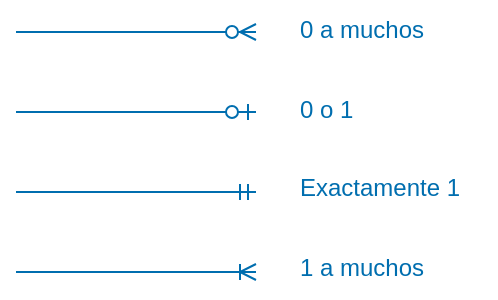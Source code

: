 <mxfile>
    <diagram id="iHY7Q0YXSIqbL3h1X9nX" name="Page-1">
        <mxGraphModel dx="312" dy="267" grid="1" gridSize="10" guides="1" tooltips="1" connect="1" arrows="1" fold="1" page="1" pageScale="1" pageWidth="850" pageHeight="1100" math="0" shadow="0">
            <root>
                <mxCell id="0"/>
                <mxCell id="1" parent="0"/>
                <mxCell id="2" value="" style="edgeStyle=entityRelationEdgeStyle;fontSize=12;html=1;endArrow=ERoneToMany;verticalAlign=middle;fillColor=#1ba1e2;strokeColor=#006EAF;" edge="1" parent="1">
                    <mxGeometry width="100" height="100" relative="1" as="geometry">
                        <mxPoint x="40" y="160" as="sourcePoint"/>
                        <mxPoint x="160" y="160" as="targetPoint"/>
                    </mxGeometry>
                </mxCell>
                <mxCell id="3" value="" style="edgeStyle=entityRelationEdgeStyle;fontSize=12;html=1;endArrow=ERzeroToMany;endFill=1;fillColor=#1ba1e2;strokeColor=#006EAF;" edge="1" parent="1">
                    <mxGeometry width="100" height="100" relative="1" as="geometry">
                        <mxPoint x="40" y="40" as="sourcePoint"/>
                        <mxPoint x="160" y="40" as="targetPoint"/>
                    </mxGeometry>
                </mxCell>
                <mxCell id="4" value="0 a muchos" style="text;html=1;align=left;verticalAlign=middle;resizable=0;points=[];autosize=1;strokeColor=none;fillColor=none;fontColor=#006EAF;" vertex="1" parent="1">
                    <mxGeometry x="180" y="24" width="90" height="30" as="geometry"/>
                </mxCell>
                <mxCell id="5" value="1 a muchos" style="text;html=1;align=left;verticalAlign=middle;resizable=1;points=[];autosize=1;strokeColor=none;fillColor=none;movable=1;rotatable=1;deletable=1;editable=1;connectable=1;fontColor=#006EAF;" vertex="1" parent="1">
                    <mxGeometry x="180" y="143" width="90" height="30" as="geometry"/>
                </mxCell>
                <mxCell id="12" value="" style="edgeStyle=entityRelationEdgeStyle;fontSize=12;html=1;endArrow=ERzeroToOne;endFill=1;fillColor=#1ba1e2;strokeColor=#006EAF;" edge="1" parent="1">
                    <mxGeometry width="100" height="100" relative="1" as="geometry">
                        <mxPoint x="40" y="80" as="sourcePoint"/>
                        <mxPoint x="160" y="80" as="targetPoint"/>
                    </mxGeometry>
                </mxCell>
                <mxCell id="13" value="0 o 1" style="text;html=1;align=left;verticalAlign=middle;resizable=0;points=[];autosize=1;strokeColor=none;fillColor=none;fontColor=#006EAF;" vertex="1" parent="1">
                    <mxGeometry x="180" y="64" width="50" height="30" as="geometry"/>
                </mxCell>
                <mxCell id="14" value="" style="edgeStyle=entityRelationEdgeStyle;fontSize=12;html=1;endArrow=ERmandOne;fillColor=#1ba1e2;strokeColor=#006EAF;" edge="1" parent="1">
                    <mxGeometry width="100" height="100" relative="1" as="geometry">
                        <mxPoint x="40" y="120" as="sourcePoint"/>
                        <mxPoint x="160" y="120" as="targetPoint"/>
                    </mxGeometry>
                </mxCell>
                <mxCell id="15" value="Exactamente 1" style="text;html=1;align=left;verticalAlign=middle;resizable=0;points=[];autosize=1;strokeColor=none;fillColor=none;fontColor=#006EAF;" vertex="1" parent="1">
                    <mxGeometry x="180" y="103" width="100" height="30" as="geometry"/>
                </mxCell>
            </root>
        </mxGraphModel>
    </diagram>
</mxfile>